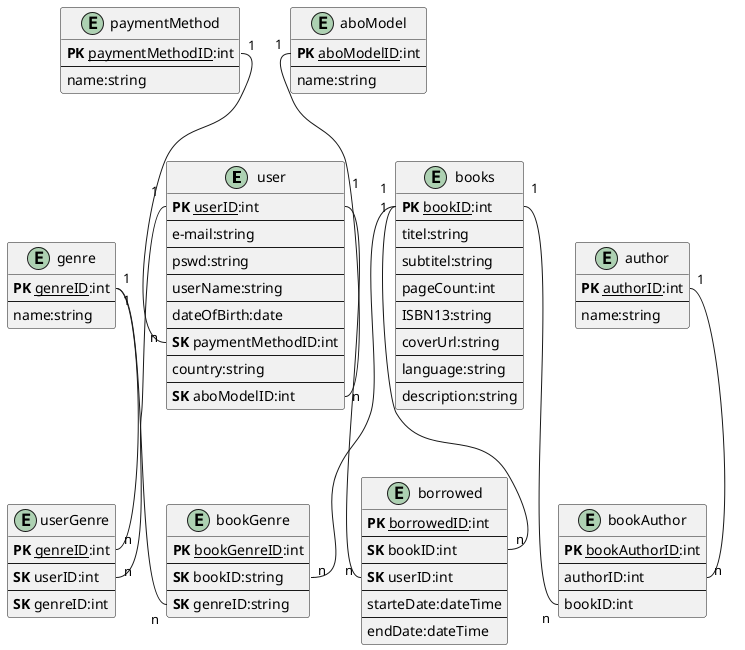 @startuml API
!define primary_key(name) <b>PK</b> <u>name</u>
!define primary_key(name, type) <b>PK</b> <u>name</u>:type
!define secondary_key(name) <b>SK</b> name
!define secondary_key(name, type) <b>SK</b> name:type
!define attribute(name) name
!define attribute(name, type) name:type
!define relation(pk, sk, pkValue, skValue) pk "pkValue" -- "skValue" sk

entity user{
    primary_key(userID, int)
    --
    e-mail:string
    --
    pswd:string
    --
    userName:string
    --
    dateOfBirth:date
    --
    secondary_key(paymentMethodID, int)
    --
    country:string
    --
    secondary_key(aboModelID, int)
}

entity userGenre{
    primary_key(genreID, int)
    --
    secondary_key(userID, int)
    --
    secondary_key(genreID, int)
}

entity genre{
    primary_key(genreID, int)
    --
    attribute(name, string)
}

entity books{
    primary_key(bookID, int)
    --
    attribute(titel, string)
    --
    attribute(subtitel, string)
    --
    attribute(pageCount, int)
    --
    attribute(ISBN13, string)
    --
    attribute(coverUrl, string)
    --
    attribute(language, string)
    --
    attribute(description, string)
}

entity bookGenre{
    primary_key(bookGenreID, int)
    --
    secondary_key(bookID, string)
    --
    secondary_key(genreID, string)
}
' Autor direkt als Attribut in books speichern
entity author {
    primary_key(authorID, int)
    --
    attribute(name, string)
}
    
entity borrowed {
    primary_key(borrowedID, int)
    --
    secondary_key(bookID, int)
    --
    secondary_key(userID, int)
    --
    attribute(starteDate, dateTime)
    --
    attribute(endDate, dateTime)
}

entity bookAuthor{
    primary_key(bookAuthorID, int)
    --
    authorID:int
    --
    bookID:int
}

entity paymentMethod {
    primary_key(paymentMethodID, int)
    --
    attribute(name, string)
}

entity aboModel {
    primary_key(aboModelID, int)
    --
    attribute(name, string)
}


relation(user::userID, userGenre::userID, "1", "n")
relation(genre::genreID, userGenre::genreID, "1", "n")

relation(books::bookID, bookGenre::bookID, "1", "n")
relation(genre::genreID, bookGenre::genreID, "1", "n")

relation(books::bookID, borrowed::bookID, "1", "n")
relation(user::userID, borrowed::userID, "1", "n")

relation(books::bookID, bookAuthor::bookID, "1", "n")
relation(author::authorID, bookAuthor::authorID, "1", "n")

relation(paymentMethod::paymentMethodID, user::paymentMethod, "1", "n")

relation(aboModel::aboModelID, user::aboModelID, "1", "n")
@enduml